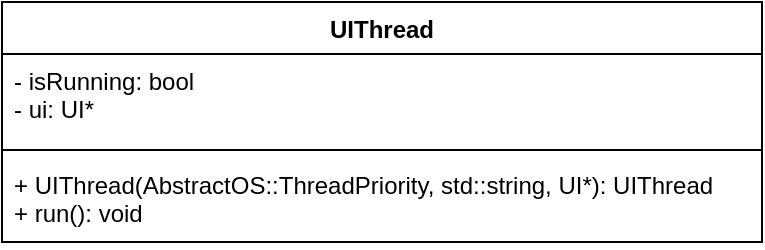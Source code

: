 <mxfile version="22.1.16" type="device">
  <diagram name="Side-1" id="_rGSHFYdQxzy0ov0KGSE">
    <mxGraphModel dx="1098" dy="1180" grid="1" gridSize="10" guides="1" tooltips="1" connect="1" arrows="1" fold="1" page="1" pageScale="1" pageWidth="827" pageHeight="1169" math="0" shadow="0">
      <root>
        <mxCell id="0" />
        <mxCell id="1" parent="0" />
        <mxCell id="TfJbu_7QvuCcLXtv5NP--1" value="UIThread" style="swimlane;fontStyle=1;align=center;verticalAlign=top;childLayout=stackLayout;horizontal=1;startSize=26;horizontalStack=0;resizeParent=1;resizeParentMax=0;resizeLast=0;collapsible=1;marginBottom=0;whiteSpace=wrap;html=1;" vertex="1" parent="1">
          <mxGeometry x="180" y="465" width="380" height="120" as="geometry" />
        </mxCell>
        <mxCell id="TfJbu_7QvuCcLXtv5NP--2" value="- isRunning: bool&lt;br&gt;- ui: UI*" style="text;strokeColor=none;fillColor=none;align=left;verticalAlign=top;spacingLeft=4;spacingRight=4;overflow=hidden;rotatable=0;points=[[0,0.5],[1,0.5]];portConstraint=eastwest;whiteSpace=wrap;html=1;" vertex="1" parent="TfJbu_7QvuCcLXtv5NP--1">
          <mxGeometry y="26" width="380" height="44" as="geometry" />
        </mxCell>
        <mxCell id="TfJbu_7QvuCcLXtv5NP--3" value="" style="line;strokeWidth=1;fillColor=none;align=left;verticalAlign=middle;spacingTop=-1;spacingLeft=3;spacingRight=3;rotatable=0;labelPosition=right;points=[];portConstraint=eastwest;strokeColor=inherit;" vertex="1" parent="TfJbu_7QvuCcLXtv5NP--1">
          <mxGeometry y="70" width="380" height="8" as="geometry" />
        </mxCell>
        <mxCell id="TfJbu_7QvuCcLXtv5NP--4" value="+ UIThread(AbstractOS::ThreadPriority, std::string, UI*): UIThread&lt;br&gt;+ run(): void" style="text;strokeColor=none;fillColor=none;align=left;verticalAlign=top;spacingLeft=4;spacingRight=4;overflow=hidden;rotatable=0;points=[[0,0.5],[1,0.5]];portConstraint=eastwest;whiteSpace=wrap;html=1;" vertex="1" parent="TfJbu_7QvuCcLXtv5NP--1">
          <mxGeometry y="78" width="380" height="42" as="geometry" />
        </mxCell>
      </root>
    </mxGraphModel>
  </diagram>
</mxfile>
